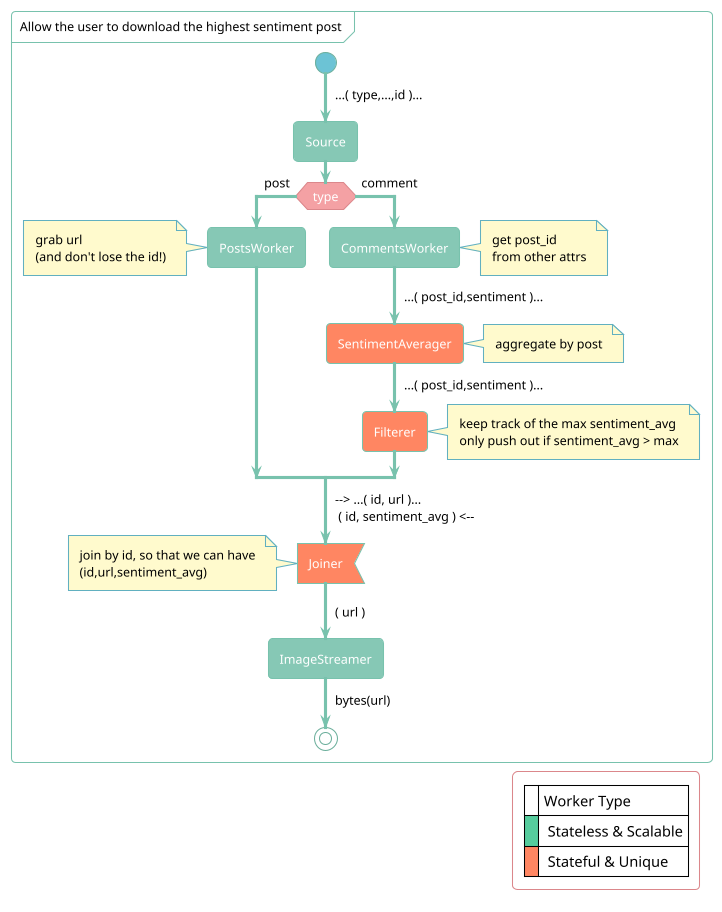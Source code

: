 @startuml
!theme minty

skinparam PartitionFontColor black
skinparam LegendFontColor black
skinparam ArrowFontColor black
skinparam NoteBackgroundColor lemonchiffon
skinparam NoteFontColor black
skinparam backgroundColor white
skinparam ConditionEndStyle hline

partition "Allow the user to download the highest sentiment post" {
  start
  -> ...( type,...,id )...;
  :Source;
  if (type) then (post)
    :PostsWorker;
    note left
      grab url
      (and don't lose the id!)
    endnote
  else (comment)
    :CommentsWorker;
    note right
      get post_id
      from other attrs
    endnote
    -> ...( post_id,sentiment )...;
    #ff8662 :SentimentAverager;
    note right
      aggregate by post
    endnote
    -> ...( post_id,sentiment )...;
    #ff8662 :Filterer;
    note right
      keep track of the max sentiment_avg
      only push out if sentiment_avg > max
    endnote
  endif
  -> --> ...( id, url )... \n ( id, sentiment_avg ) <--;
  #ff8662 :Joiner<
    note left
      join by id, so that we can have
      (id,url,sentiment_avg)
    endnote
  -> ( url );
  :ImageStreamer;
  -> bytes(url);
  stop

  legend bottom right
      |= |Worker Type|
      |<#56cc9d>| Stateless & Scalable|
      |<#ff8662>| Stateful & Unique|
  endlegend
}

@enduml



